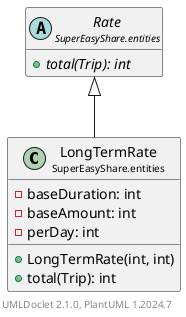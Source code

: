 @startuml
    set namespaceSeparator none
    hide empty fields
    hide empty methods

    class "<size:14>LongTermRate\n<size:10>SuperEasyShare.entities" as SuperEasyShare.entities.LongTermRate [[LongTermRate.html]] {
        -baseDuration: int
        -baseAmount: int
        -perDay: int
        +LongTermRate(int, int)
        +total(Trip): int
    }

    abstract class "<size:14>Rate\n<size:10>SuperEasyShare.entities" as SuperEasyShare.entities.Rate [[Rate.html]] {
        {abstract} +total(Trip): int
    }

    SuperEasyShare.entities.Rate <|-- SuperEasyShare.entities.LongTermRate

    center footer UMLDoclet 2.1.0, PlantUML %version()
@enduml

